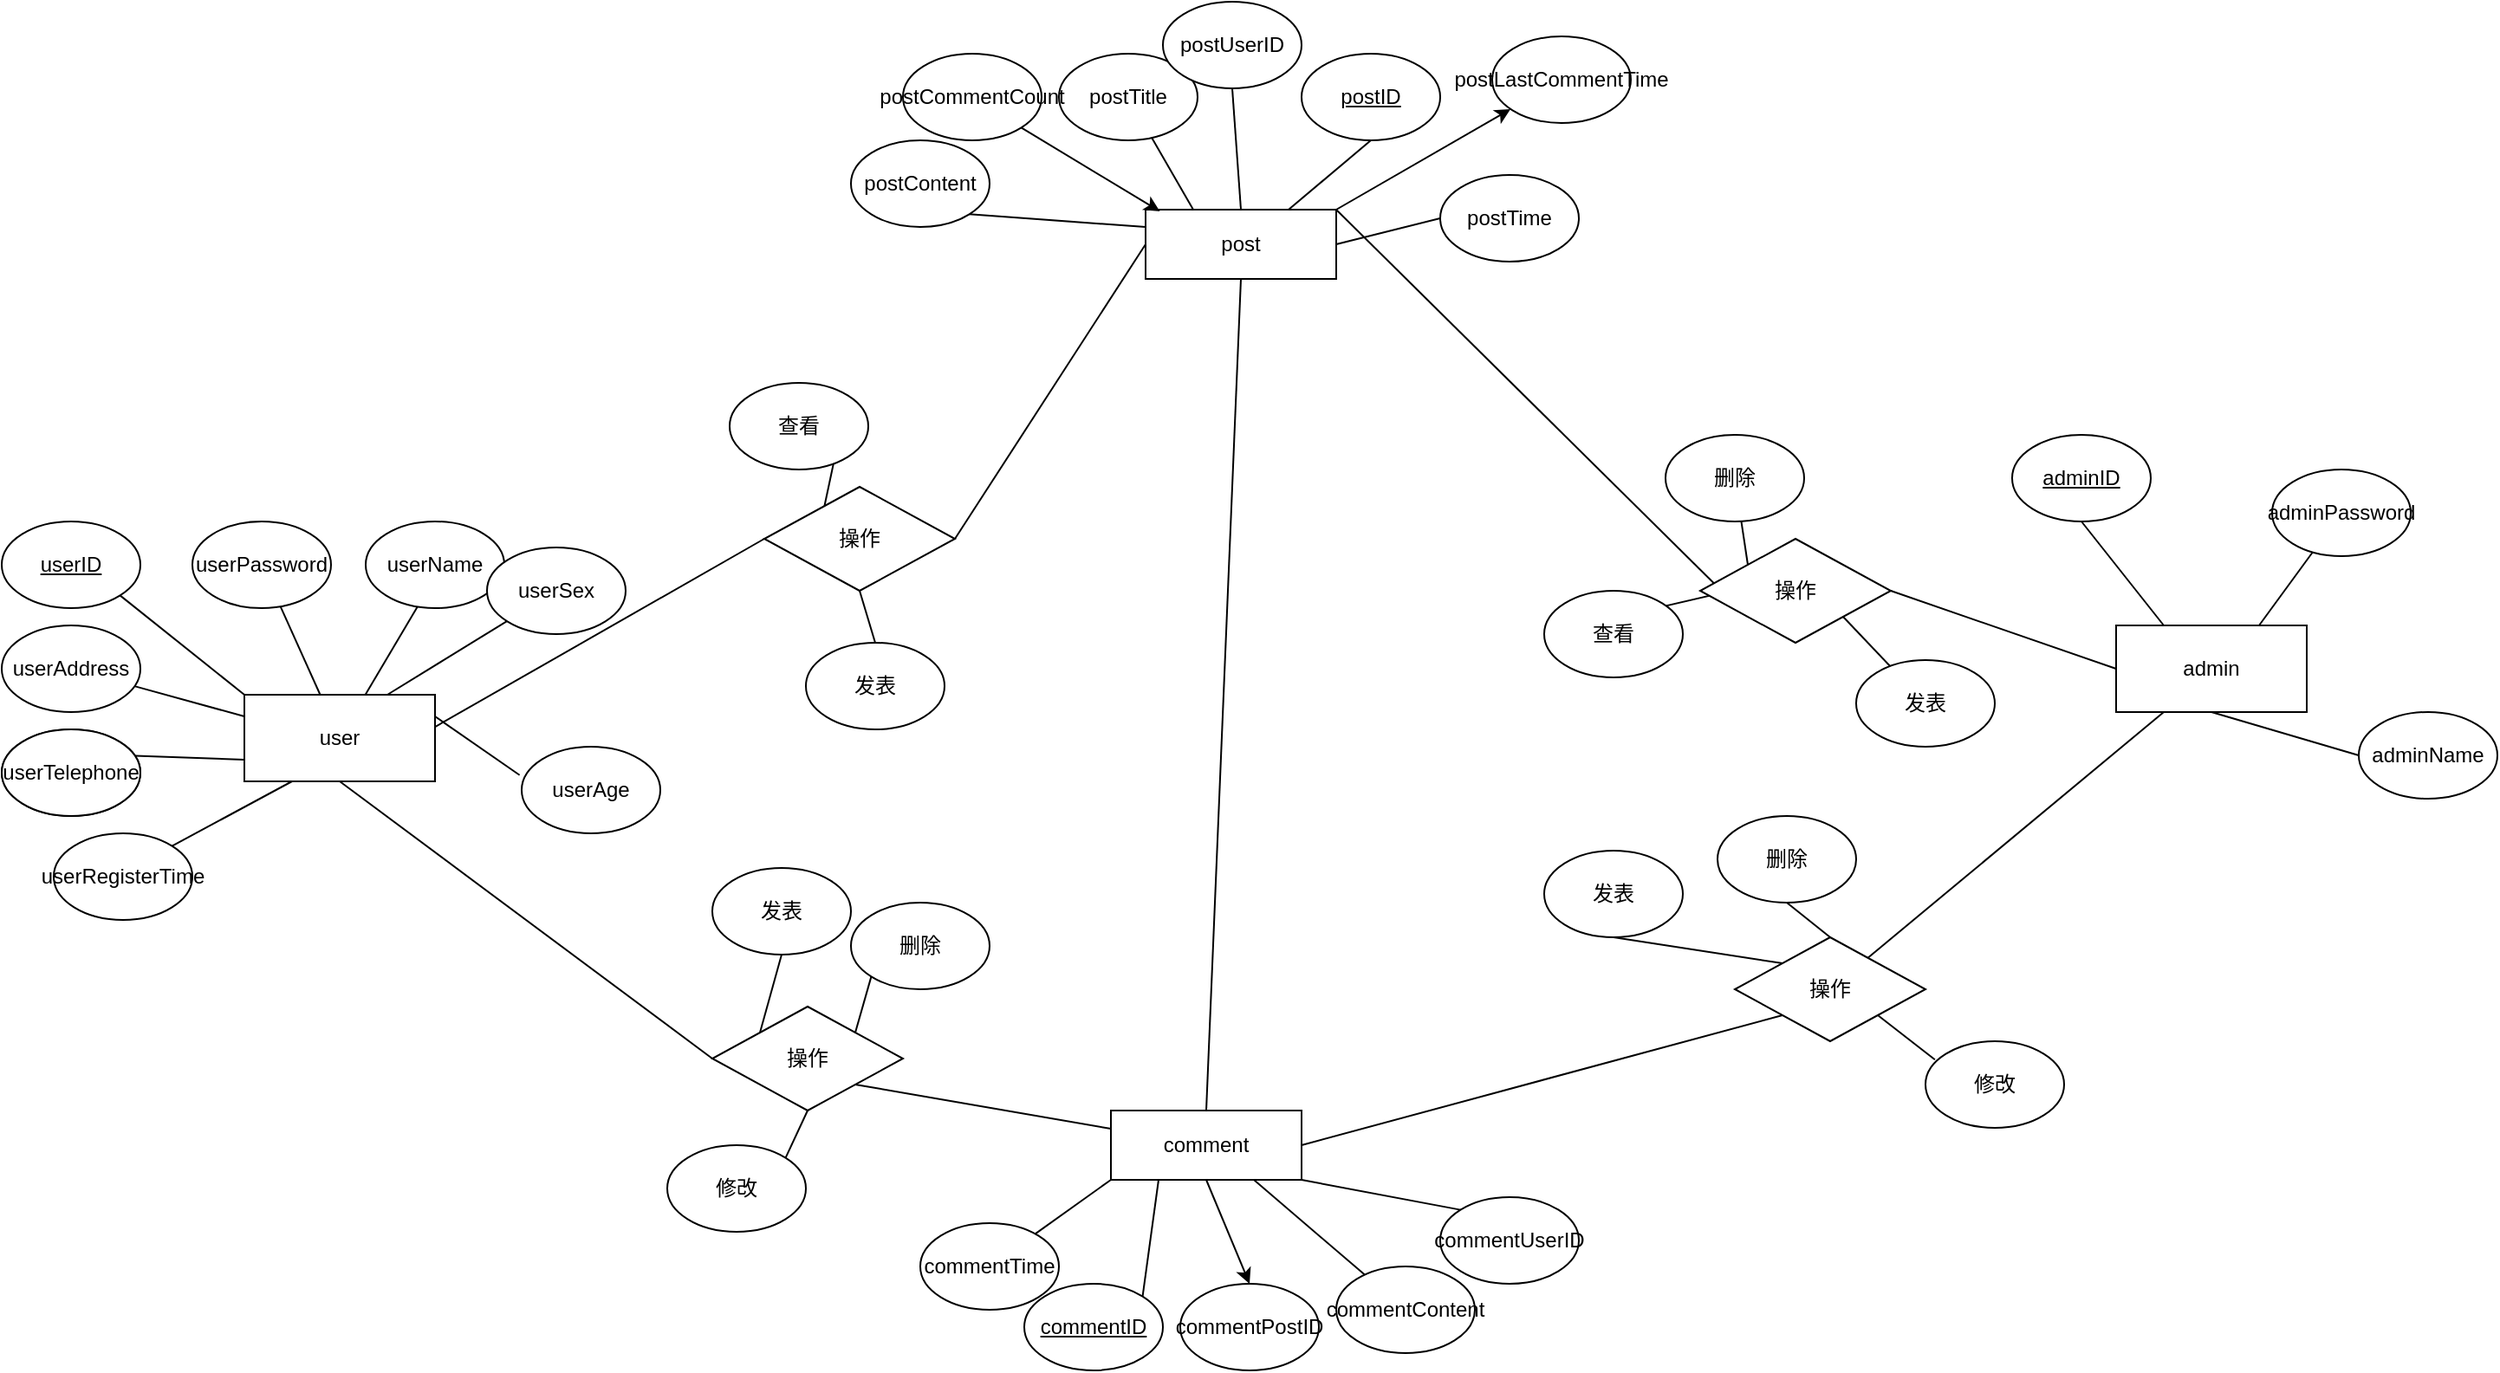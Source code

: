 <mxfile>
    <diagram id="FQHZFxCqmDAHyqNtF1KB" name="第 1 页">
        <mxGraphModel dx="1659" dy="1740" grid="1" gridSize="10" guides="1" tooltips="1" connect="1" arrows="0" fold="1" page="1" pageScale="1" pageWidth="827" pageHeight="1169" math="1" shadow="0">
            <root>
                <mxCell id="0"/>
                <mxCell id="1" parent="0"/>
                <mxCell id="26" style="edgeStyle=none;html=1;exitX=0;exitY=0;exitDx=0;exitDy=0;entryX=1;entryY=1;entryDx=0;entryDy=0;rounded=1;endArrow=none;endFill=0;" parent="1" source="2" target="3" edge="1">
                    <mxGeometry relative="1" as="geometry"/>
                </mxCell>
                <mxCell id="29" value="" style="edgeStyle=none;html=1;endArrow=none;endFill=0;" parent="1" source="2" edge="1">
                    <mxGeometry relative="1" as="geometry">
                        <mxPoint x="110" y="179" as="targetPoint"/>
                    </mxGeometry>
                </mxCell>
                <mxCell id="32" style="edgeStyle=none;html=1;exitX=0;exitY=0.25;exitDx=0;exitDy=0;endArrow=none;endFill=0;" parent="1" source="2" target="9" edge="1">
                    <mxGeometry relative="1" as="geometry"/>
                </mxCell>
                <mxCell id="33" style="edgeStyle=none;html=1;exitX=0;exitY=0.75;exitDx=0;exitDy=0;entryX=0.965;entryY=0.304;entryDx=0;entryDy=0;entryPerimeter=0;endArrow=none;endFill=0;" parent="1" source="2" target="10" edge="1">
                    <mxGeometry relative="1" as="geometry"/>
                </mxCell>
                <mxCell id="34" style="edgeStyle=none;html=1;endArrow=none;endFill=0;" parent="1" source="2" target="4" edge="1">
                    <mxGeometry relative="1" as="geometry"/>
                </mxCell>
                <mxCell id="35" style="edgeStyle=none;html=1;exitX=0.75;exitY=0;exitDx=0;exitDy=0;endArrow=none;endFill=0;" parent="1" source="2" target="6" edge="1">
                    <mxGeometry relative="1" as="geometry"/>
                </mxCell>
                <mxCell id="36" style="edgeStyle=none;html=1;exitX=1;exitY=0.25;exitDx=0;exitDy=0;entryX=-0.015;entryY=0.328;entryDx=0;entryDy=0;entryPerimeter=0;endArrow=none;endFill=0;" parent="1" source="2" target="7" edge="1">
                    <mxGeometry relative="1" as="geometry"/>
                </mxCell>
                <mxCell id="47" style="edgeStyle=none;html=1;exitX=0.5;exitY=1;exitDx=0;exitDy=0;entryX=0;entryY=0.5;entryDx=0;entryDy=0;endArrow=none;endFill=0;" parent="1" source="2" target="40" edge="1">
                    <mxGeometry relative="1" as="geometry"/>
                </mxCell>
                <mxCell id="89" style="edgeStyle=none;html=1;exitX=0.5;exitY=1;exitDx=0;exitDy=0;entryX=0;entryY=0.5;entryDx=0;entryDy=0;endArrow=none;endFill=0;" parent="1" source="2" target="87" edge="1">
                    <mxGeometry relative="1" as="geometry"/>
                </mxCell>
                <mxCell id="118" style="edgeStyle=none;html=1;exitX=0.25;exitY=1;exitDx=0;exitDy=0;entryX=1;entryY=0;entryDx=0;entryDy=0;endArrow=none;endFill=0;" parent="1" source="2" target="117" edge="1">
                    <mxGeometry relative="1" as="geometry"/>
                </mxCell>
                <mxCell id="2" value="user" style="rounded=0;whiteSpace=wrap;html=1;" parent="1" vertex="1">
                    <mxGeometry x="10" y="230" width="110" height="50" as="geometry"/>
                </mxCell>
                <mxCell id="3" value="&lt;u&gt;userID&lt;/u&gt;" style="ellipse;whiteSpace=wrap;html=1;" parent="1" vertex="1">
                    <mxGeometry x="-130" y="130" width="80" height="50" as="geometry"/>
                </mxCell>
                <mxCell id="4" value="userPassword" style="ellipse;whiteSpace=wrap;html=1;" parent="1" vertex="1">
                    <mxGeometry x="-20" y="130" width="80" height="50" as="geometry"/>
                </mxCell>
                <mxCell id="5" value="userName" style="ellipse;whiteSpace=wrap;html=1;" parent="1" vertex="1">
                    <mxGeometry x="80" y="130" width="80" height="50" as="geometry"/>
                </mxCell>
                <mxCell id="6" value="userSex" style="ellipse;whiteSpace=wrap;html=1;" parent="1" vertex="1">
                    <mxGeometry x="150" y="145" width="80" height="50" as="geometry"/>
                </mxCell>
                <mxCell id="7" value="userAge" style="ellipse;whiteSpace=wrap;html=1;" parent="1" vertex="1">
                    <mxGeometry x="170" y="260" width="80" height="50" as="geometry"/>
                </mxCell>
                <mxCell id="9" value="userAddress" style="ellipse;whiteSpace=wrap;html=1;" parent="1" vertex="1">
                    <mxGeometry x="-130" y="190" width="80" height="50" as="geometry"/>
                </mxCell>
                <mxCell id="10" value="联系方式" style="ellipse;whiteSpace=wrap;html=1;" parent="1" vertex="1">
                    <mxGeometry x="-130" y="250" width="80" height="50" as="geometry"/>
                </mxCell>
                <mxCell id="76" style="edgeStyle=none;html=1;exitX=0;exitY=0.25;exitDx=0;exitDy=0;entryX=1;entryY=1;entryDx=0;entryDy=0;endArrow=none;endFill=0;" parent="1" source="39" target="74" edge="1">
                    <mxGeometry relative="1" as="geometry"/>
                </mxCell>
                <mxCell id="77" style="edgeStyle=none;html=1;exitX=0.25;exitY=0;exitDx=0;exitDy=0;endArrow=none;endFill=0;" parent="1" source="39" target="71" edge="1">
                    <mxGeometry relative="1" as="geometry"/>
                </mxCell>
                <mxCell id="78" style="edgeStyle=none;html=1;exitX=0.75;exitY=0;exitDx=0;exitDy=0;entryX=0.5;entryY=1;entryDx=0;entryDy=0;endArrow=none;endFill=0;" parent="1" source="39" target="72" edge="1">
                    <mxGeometry relative="1" as="geometry"/>
                </mxCell>
                <mxCell id="79" style="edgeStyle=none;html=1;exitX=1;exitY=0.5;exitDx=0;exitDy=0;entryX=0;entryY=0.5;entryDx=0;entryDy=0;endArrow=none;endFill=0;" parent="1" source="39" target="75" edge="1">
                    <mxGeometry relative="1" as="geometry"/>
                </mxCell>
                <mxCell id="138" style="edgeStyle=none;rounded=1;html=1;exitX=0.5;exitY=0;exitDx=0;exitDy=0;entryX=0.5;entryY=1;entryDx=0;entryDy=0;endArrow=none;endFill=0;" parent="1" source="39" target="137" edge="1">
                    <mxGeometry relative="1" as="geometry"/>
                </mxCell>
                <mxCell id="140" style="edgeStyle=none;html=1;exitX=1;exitY=0;exitDx=0;exitDy=0;" edge="1" parent="1" source="39" target="139">
                    <mxGeometry relative="1" as="geometry"/>
                </mxCell>
                <mxCell id="39" value="post" style="rounded=0;whiteSpace=wrap;html=1;" parent="1" vertex="1">
                    <mxGeometry x="530" y="-50" width="110" height="40" as="geometry"/>
                </mxCell>
                <mxCell id="42" style="edgeStyle=none;html=1;exitX=1;exitY=0.5;exitDx=0;exitDy=0;entryX=0;entryY=0.5;entryDx=0;entryDy=0;endArrow=none;endFill=0;" parent="1" source="40" target="39" edge="1">
                    <mxGeometry relative="1" as="geometry"/>
                </mxCell>
                <mxCell id="55" style="edgeStyle=none;html=1;exitX=0;exitY=1;exitDx=0;exitDy=0;entryX=1;entryY=0;entryDx=0;entryDy=0;" parent="1" source="40" target="54" edge="1">
                    <mxGeometry relative="1" as="geometry"/>
                </mxCell>
                <mxCell id="40" value="操作" style="rhombus;whiteSpace=wrap;html=1;" parent="1" vertex="1">
                    <mxGeometry x="310" y="110" width="110" height="60" as="geometry"/>
                </mxCell>
                <mxCell id="85" style="edgeStyle=none;html=1;exitX=0.5;exitY=0;exitDx=0;exitDy=0;entryX=0.5;entryY=1;entryDx=0;entryDy=0;endArrow=none;endFill=0;" parent="1" source="50" target="40" edge="1">
                    <mxGeometry relative="1" as="geometry"/>
                </mxCell>
                <mxCell id="50" value="发表" style="ellipse;whiteSpace=wrap;html=1;" parent="1" vertex="1">
                    <mxGeometry x="334" y="200" width="80" height="50" as="geometry"/>
                </mxCell>
                <mxCell id="54" value="查看" style="ellipse;whiteSpace=wrap;html=1;" parent="1" vertex="1">
                    <mxGeometry x="290" y="50" width="80" height="50" as="geometry"/>
                </mxCell>
                <mxCell id="59" style="edgeStyle=none;html=1;exitX=0.25;exitY=0;exitDx=0;exitDy=0;entryX=0.5;entryY=1;entryDx=0;entryDy=0;endArrow=none;endFill=0;" parent="1" source="56" target="57" edge="1">
                    <mxGeometry relative="1" as="geometry"/>
                </mxCell>
                <mxCell id="60" style="edgeStyle=none;html=1;exitX=0.75;exitY=0;exitDx=0;exitDy=0;endArrow=none;endFill=0;" parent="1" source="56" target="58" edge="1">
                    <mxGeometry relative="1" as="geometry"/>
                </mxCell>
                <mxCell id="86" style="edgeStyle=none;html=1;exitX=0;exitY=0.5;exitDx=0;exitDy=0;entryX=1;entryY=0.5;entryDx=0;entryDy=0;endArrow=none;endFill=0;" parent="1" source="56" target="61" edge="1">
                    <mxGeometry relative="1" as="geometry"/>
                </mxCell>
                <mxCell id="97" style="edgeStyle=none;html=1;exitX=0.25;exitY=1;exitDx=0;exitDy=0;endArrow=none;endFill=0;" parent="1" source="56" target="96" edge="1">
                    <mxGeometry relative="1" as="geometry"/>
                </mxCell>
                <mxCell id="104" style="edgeStyle=none;html=1;exitX=0.5;exitY=1;exitDx=0;exitDy=0;entryX=0;entryY=0.5;entryDx=0;entryDy=0;endArrow=none;endFill=0;" parent="1" source="56" target="103" edge="1">
                    <mxGeometry relative="1" as="geometry"/>
                </mxCell>
                <mxCell id="56" value="admin" style="rounded=0;whiteSpace=wrap;html=1;" parent="1" vertex="1">
                    <mxGeometry x="1090" y="190" width="110" height="50" as="geometry"/>
                </mxCell>
                <mxCell id="57" value="&lt;u&gt;adminID&lt;/u&gt;" style="ellipse;whiteSpace=wrap;html=1;" parent="1" vertex="1">
                    <mxGeometry x="1030" y="80" width="80" height="50" as="geometry"/>
                </mxCell>
                <mxCell id="58" value="adminPassword" style="ellipse;whiteSpace=wrap;html=1;" parent="1" vertex="1">
                    <mxGeometry x="1180" y="100" width="80" height="50" as="geometry"/>
                </mxCell>
                <mxCell id="63" style="edgeStyle=none;html=1;exitX=0;exitY=1;exitDx=0;exitDy=0;entryX=1;entryY=0;entryDx=0;entryDy=0;endArrow=none;endFill=0;" parent="1" source="61" target="39" edge="1">
                    <mxGeometry relative="1" as="geometry">
                        <mxPoint x="760" y="210" as="targetPoint"/>
                    </mxGeometry>
                </mxCell>
                <mxCell id="65" style="edgeStyle=none;html=1;exitX=0;exitY=0;exitDx=0;exitDy=0;endArrow=none;endFill=0;" parent="1" source="61" target="64" edge="1">
                    <mxGeometry relative="1" as="geometry"/>
                </mxCell>
                <mxCell id="67" style="edgeStyle=none;html=1;exitX=1;exitY=0;exitDx=0;exitDy=0;entryX=0;entryY=0.5;entryDx=0;entryDy=0;" parent="1" source="61" target="66" edge="1">
                    <mxGeometry relative="1" as="geometry"/>
                </mxCell>
                <mxCell id="70" style="edgeStyle=none;html=1;exitX=1;exitY=1;exitDx=0;exitDy=0;endArrow=none;endFill=0;" parent="1" source="61" target="69" edge="1">
                    <mxGeometry relative="1" as="geometry"/>
                </mxCell>
                <mxCell id="61" value="操作" style="rhombus;whiteSpace=wrap;html=1;" parent="1" vertex="1">
                    <mxGeometry x="850" y="140" width="110" height="60" as="geometry"/>
                </mxCell>
                <mxCell id="64" value="删除" style="ellipse;whiteSpace=wrap;html=1;" parent="1" vertex="1">
                    <mxGeometry x="830" y="80" width="80" height="50" as="geometry"/>
                </mxCell>
                <mxCell id="66" value="查看" style="ellipse;whiteSpace=wrap;html=1;" parent="1" vertex="1">
                    <mxGeometry x="760" y="170" width="80" height="50" as="geometry"/>
                </mxCell>
                <mxCell id="69" value="发表" style="ellipse;whiteSpace=wrap;html=1;" parent="1" vertex="1">
                    <mxGeometry x="940" y="210" width="80" height="50" as="geometry"/>
                </mxCell>
                <mxCell id="71" value="postTitle" style="ellipse;whiteSpace=wrap;html=1;" parent="1" vertex="1">
                    <mxGeometry x="480" y="-140" width="80" height="50" as="geometry"/>
                </mxCell>
                <mxCell id="72" value="&lt;u&gt;postID&lt;/u&gt;" style="ellipse;whiteSpace=wrap;html=1;" parent="1" vertex="1">
                    <mxGeometry x="620" y="-140" width="80" height="50" as="geometry"/>
                </mxCell>
                <mxCell id="74" value="postContent" style="ellipse;whiteSpace=wrap;html=1;" parent="1" vertex="1">
                    <mxGeometry x="360" y="-90" width="80" height="50" as="geometry"/>
                </mxCell>
                <mxCell id="75" value="postTime" style="ellipse;whiteSpace=wrap;html=1;" parent="1" vertex="1">
                    <mxGeometry x="700" y="-70" width="80" height="50" as="geometry"/>
                </mxCell>
                <mxCell id="83" style="edgeStyle=none;html=1;exitX=0.5;exitY=0;exitDx=0;exitDy=0;entryX=0.5;entryY=1;entryDx=0;entryDy=0;endArrow=none;endFill=0;" parent="1" source="82" target="39" edge="1">
                    <mxGeometry relative="1" as="geometry"/>
                </mxCell>
                <mxCell id="107" style="edgeStyle=none;html=1;exitX=0.25;exitY=1;exitDx=0;exitDy=0;endArrow=none;endFill=0;entryX=1;entryY=0;entryDx=0;entryDy=0;" parent="1" source="82" target="108" edge="1">
                    <mxGeometry relative="1" as="geometry">
                        <mxPoint x="530" y="570" as="targetPoint"/>
                    </mxGeometry>
                </mxCell>
                <mxCell id="112" style="edgeStyle=none;html=1;exitX=0.75;exitY=1;exitDx=0;exitDy=0;endArrow=none;endFill=0;" parent="1" source="82" target="110" edge="1">
                    <mxGeometry relative="1" as="geometry"/>
                </mxCell>
                <mxCell id="114" style="edgeStyle=none;html=1;exitX=0;exitY=1;exitDx=0;exitDy=0;endArrow=none;endFill=0;" parent="1" source="82" target="113" edge="1">
                    <mxGeometry relative="1" as="geometry"/>
                </mxCell>
                <mxCell id="135" style="edgeStyle=none;rounded=1;html=1;exitX=1;exitY=1;exitDx=0;exitDy=0;entryX=0;entryY=0;entryDx=0;entryDy=0;endArrow=none;endFill=0;" parent="1" source="82" target="134" edge="1">
                    <mxGeometry relative="1" as="geometry"/>
                </mxCell>
                <mxCell id="142" style="edgeStyle=none;html=1;exitX=0.5;exitY=1;exitDx=0;exitDy=0;entryX=0.5;entryY=0;entryDx=0;entryDy=0;" edge="1" parent="1" source="82" target="141">
                    <mxGeometry relative="1" as="geometry"/>
                </mxCell>
                <mxCell id="82" value="comment" style="rounded=0;whiteSpace=wrap;html=1;" parent="1" vertex="1">
                    <mxGeometry x="510" y="470" width="110" height="40" as="geometry"/>
                </mxCell>
                <mxCell id="90" style="edgeStyle=none;html=1;exitX=1;exitY=1;exitDx=0;exitDy=0;endArrow=none;endFill=0;" parent="1" source="87" target="82" edge="1">
                    <mxGeometry relative="1" as="geometry"/>
                </mxCell>
                <mxCell id="92" style="edgeStyle=none;html=1;exitX=0;exitY=0;exitDx=0;exitDy=0;entryX=0.5;entryY=1;entryDx=0;entryDy=0;endArrow=none;endFill=0;" parent="1" source="87" target="91" edge="1">
                    <mxGeometry relative="1" as="geometry"/>
                </mxCell>
                <mxCell id="94" style="edgeStyle=none;html=1;exitX=1;exitY=0;exitDx=0;exitDy=0;entryX=0;entryY=1;entryDx=0;entryDy=0;endArrow=none;endFill=0;" parent="1" source="87" target="93" edge="1">
                    <mxGeometry relative="1" as="geometry"/>
                </mxCell>
                <mxCell id="87" value="操作" style="rhombus;whiteSpace=wrap;html=1;" parent="1" vertex="1">
                    <mxGeometry x="280" y="410" width="110" height="60" as="geometry"/>
                </mxCell>
                <mxCell id="91" value="发表" style="ellipse;whiteSpace=wrap;html=1;" parent="1" vertex="1">
                    <mxGeometry x="280" y="330" width="80" height="50" as="geometry"/>
                </mxCell>
                <mxCell id="93" value="删除" style="ellipse;whiteSpace=wrap;html=1;" parent="1" vertex="1">
                    <mxGeometry x="360" y="350" width="80" height="50" as="geometry"/>
                </mxCell>
                <mxCell id="98" style="edgeStyle=none;html=1;exitX=0;exitY=1;exitDx=0;exitDy=0;entryX=1;entryY=0.5;entryDx=0;entryDy=0;endArrow=none;endFill=0;" parent="1" source="96" target="82" edge="1">
                    <mxGeometry relative="1" as="geometry"/>
                </mxCell>
                <mxCell id="101" style="edgeStyle=none;html=1;exitX=0;exitY=0;exitDx=0;exitDy=0;entryX=0.5;entryY=1;entryDx=0;entryDy=0;endArrow=none;endFill=0;" parent="1" source="96" target="99" edge="1">
                    <mxGeometry relative="1" as="geometry"/>
                </mxCell>
                <mxCell id="102" style="edgeStyle=none;html=1;exitX=0.5;exitY=0;exitDx=0;exitDy=0;entryX=0.5;entryY=1;entryDx=0;entryDy=0;endArrow=none;endFill=0;" parent="1" source="96" target="100" edge="1">
                    <mxGeometry relative="1" as="geometry"/>
                </mxCell>
                <mxCell id="116" style="edgeStyle=none;html=1;exitX=1;exitY=1;exitDx=0;exitDy=0;entryX=0.068;entryY=0.212;entryDx=0;entryDy=0;entryPerimeter=0;endArrow=none;endFill=0;" parent="1" source="96" target="115" edge="1">
                    <mxGeometry relative="1" as="geometry"/>
                </mxCell>
                <mxCell id="96" value="操作" style="rhombus;whiteSpace=wrap;html=1;" parent="1" vertex="1">
                    <mxGeometry x="870" y="370" width="110" height="60" as="geometry"/>
                </mxCell>
                <mxCell id="99" value="发表" style="ellipse;whiteSpace=wrap;html=1;" parent="1" vertex="1">
                    <mxGeometry x="760" y="320" width="80" height="50" as="geometry"/>
                </mxCell>
                <mxCell id="100" value="删除" style="ellipse;whiteSpace=wrap;html=1;" parent="1" vertex="1">
                    <mxGeometry x="860" y="300" width="80" height="50" as="geometry"/>
                </mxCell>
                <mxCell id="103" value="adminName" style="ellipse;whiteSpace=wrap;html=1;" parent="1" vertex="1">
                    <mxGeometry x="1230" y="240" width="80" height="50" as="geometry"/>
                </mxCell>
                <mxCell id="106" style="edgeStyle=none;html=1;exitX=1;exitY=0;exitDx=0;exitDy=0;entryX=0.5;entryY=1;entryDx=0;entryDy=0;endArrow=none;endFill=0;" parent="1" source="105" target="87" edge="1">
                    <mxGeometry relative="1" as="geometry"/>
                </mxCell>
                <mxCell id="105" value="修改" style="ellipse;whiteSpace=wrap;html=1;" parent="1" vertex="1">
                    <mxGeometry x="254" y="490" width="80" height="50" as="geometry"/>
                </mxCell>
                <mxCell id="108" value="&lt;u&gt;commentID&lt;/u&gt;" style="ellipse;whiteSpace=wrap;html=1;" parent="1" vertex="1">
                    <mxGeometry x="460" y="570" width="80" height="50" as="geometry"/>
                </mxCell>
                <mxCell id="110" value="commentContent" style="ellipse;whiteSpace=wrap;html=1;" parent="1" vertex="1">
                    <mxGeometry x="640" y="560" width="80" height="50" as="geometry"/>
                </mxCell>
                <mxCell id="113" value="commentTime" style="ellipse;whiteSpace=wrap;html=1;" parent="1" vertex="1">
                    <mxGeometry x="400" y="535" width="80" height="50" as="geometry"/>
                </mxCell>
                <mxCell id="115" value="修改" style="ellipse;whiteSpace=wrap;html=1;" parent="1" vertex="1">
                    <mxGeometry x="980" y="430" width="80" height="50" as="geometry"/>
                </mxCell>
                <mxCell id="117" value="userRegisterTime" style="ellipse;whiteSpace=wrap;html=1;" parent="1" vertex="1">
                    <mxGeometry x="-100" y="310" width="80" height="50" as="geometry"/>
                </mxCell>
                <mxCell id="133" value="userTelephone" style="ellipse;whiteSpace=wrap;html=1;" parent="1" vertex="1">
                    <mxGeometry x="-130" y="250" width="80" height="50" as="geometry"/>
                </mxCell>
                <mxCell id="134" value="commentUserID" style="ellipse;whiteSpace=wrap;html=1;" parent="1" vertex="1">
                    <mxGeometry x="700" y="520" width="80" height="50" as="geometry"/>
                </mxCell>
                <mxCell id="137" value="postUserID" style="ellipse;whiteSpace=wrap;html=1;" parent="1" vertex="1">
                    <mxGeometry x="540" y="-170" width="80" height="50" as="geometry"/>
                </mxCell>
                <mxCell id="139" value="postLastCommentTime" style="ellipse;whiteSpace=wrap;html=1;" vertex="1" parent="1">
                    <mxGeometry x="730" y="-150" width="80" height="50" as="geometry"/>
                </mxCell>
                <mxCell id="141" value="commentPostID" style="ellipse;whiteSpace=wrap;html=1;" vertex="1" parent="1">
                    <mxGeometry x="550" y="570" width="80" height="50" as="geometry"/>
                </mxCell>
                <mxCell id="144" style="edgeStyle=none;html=1;exitX=1;exitY=1;exitDx=0;exitDy=0;entryX=0.075;entryY=0.025;entryDx=0;entryDy=0;entryPerimeter=0;" edge="1" parent="1" source="143" target="39">
                    <mxGeometry relative="1" as="geometry"/>
                </mxCell>
                <mxCell id="143" value="postCommentCount" style="ellipse;whiteSpace=wrap;html=1;" vertex="1" parent="1">
                    <mxGeometry x="390" y="-140" width="80" height="50" as="geometry"/>
                </mxCell>
            </root>
        </mxGraphModel>
    </diagram>
</mxfile>